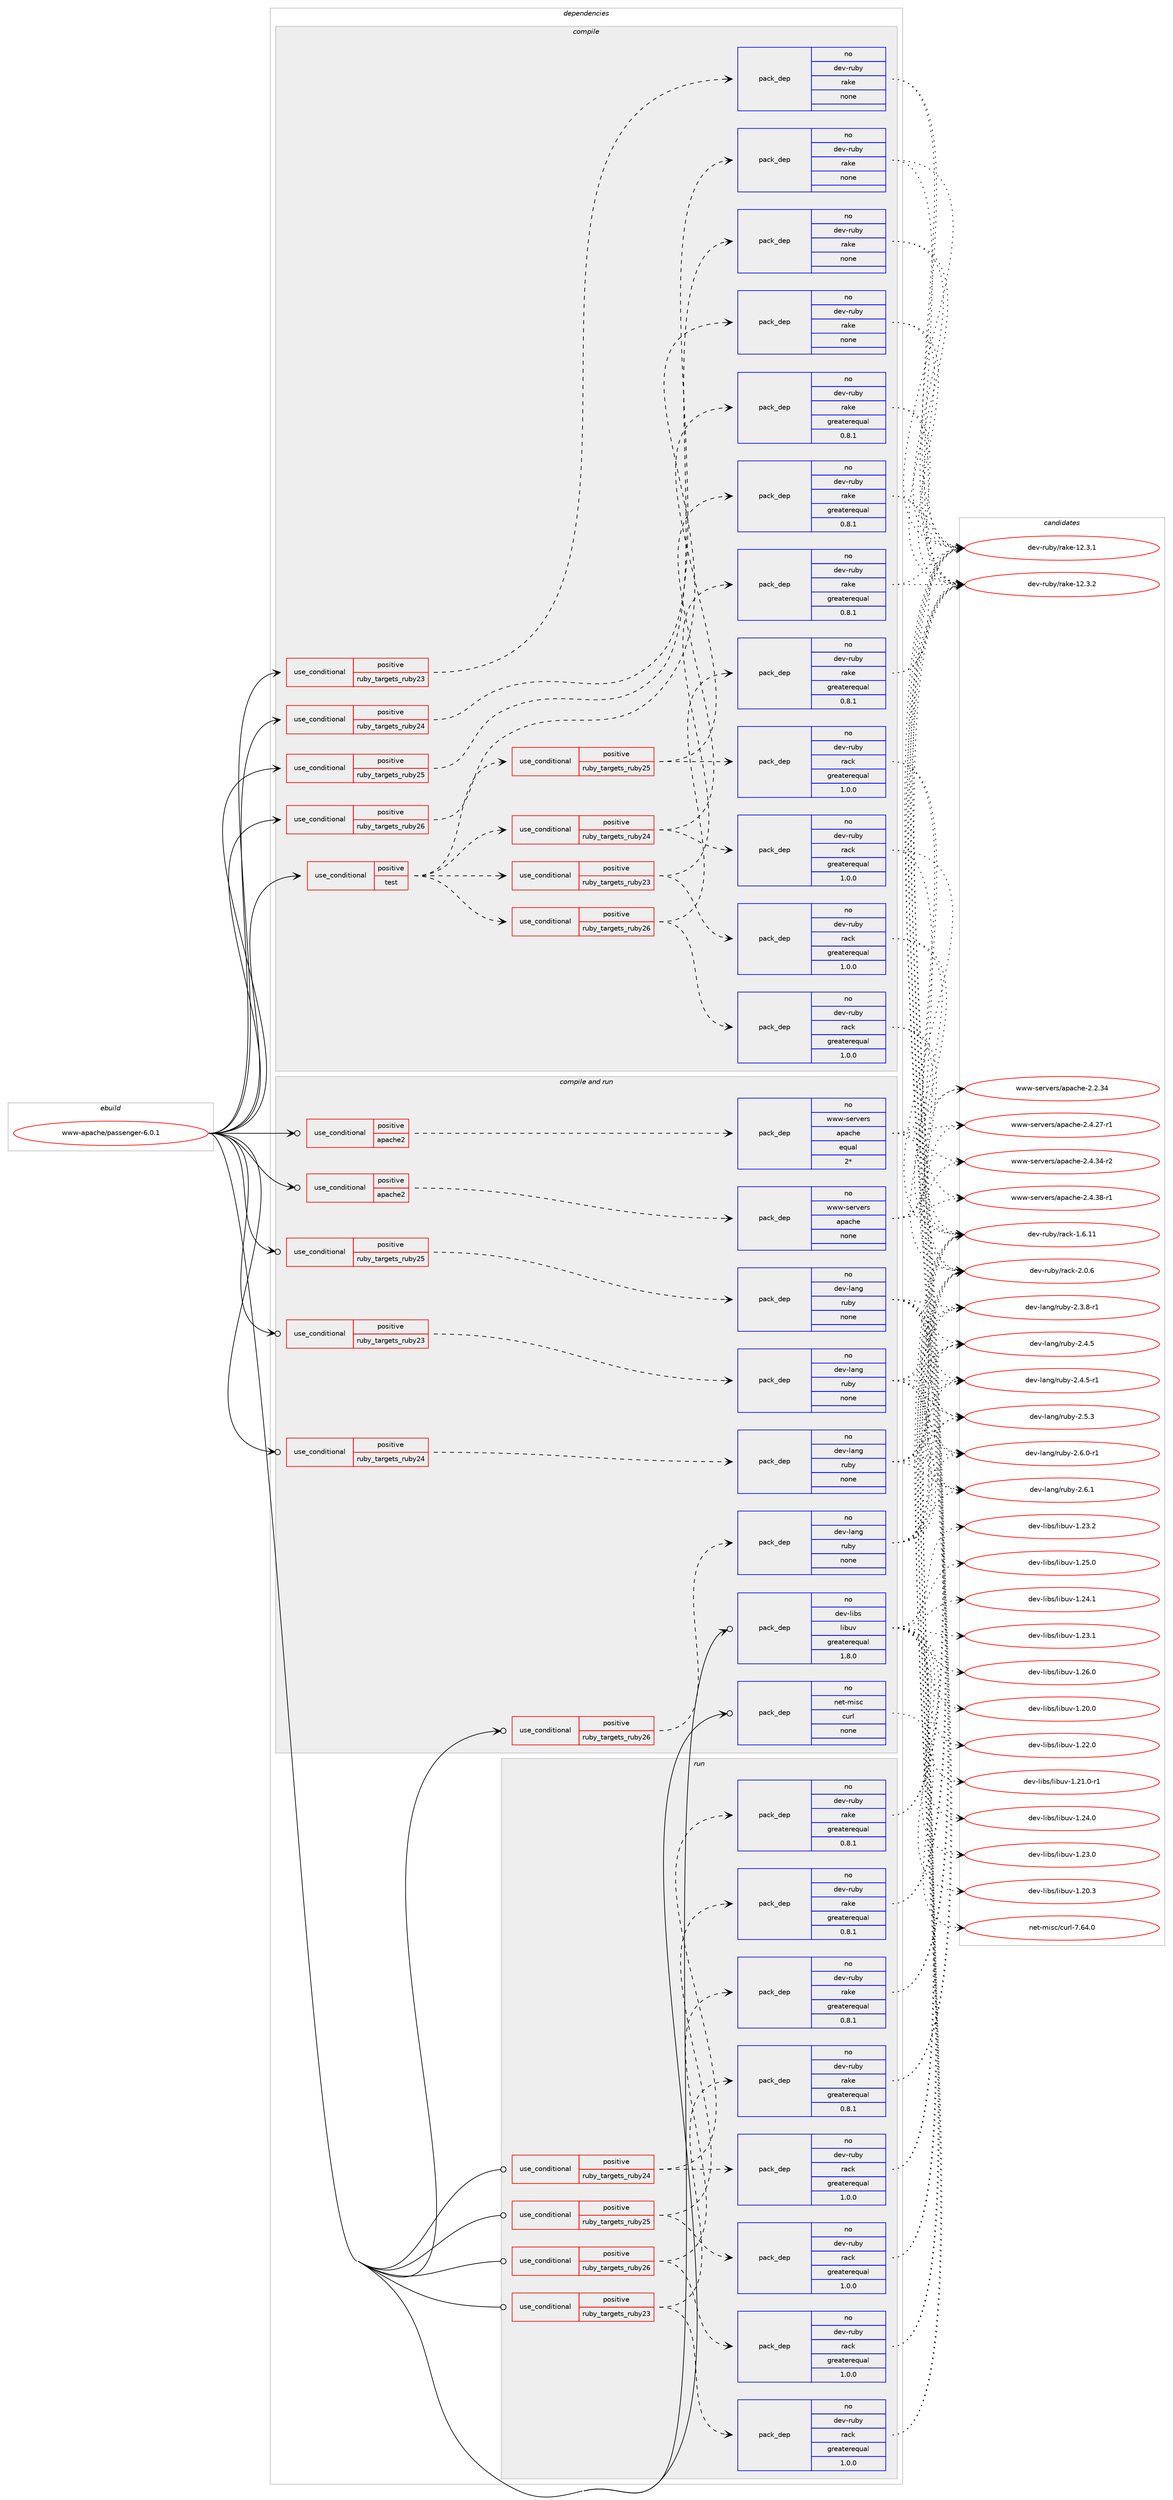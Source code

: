 digraph prolog {

# *************
# Graph options
# *************

newrank=true;
concentrate=true;
compound=true;
graph [rankdir=LR,fontname=Helvetica,fontsize=10,ranksep=1.5];#, ranksep=2.5, nodesep=0.2];
edge  [arrowhead=vee];
node  [fontname=Helvetica,fontsize=10];

# **********
# The ebuild
# **********

subgraph cluster_leftcol {
color=gray;
rank=same;
label=<<i>ebuild</i>>;
id [label="www-apache/passenger-6.0.1", color=red, width=4, href="../www-apache/passenger-6.0.1.svg"];
}

# ****************
# The dependencies
# ****************

subgraph cluster_midcol {
color=gray;
label=<<i>dependencies</i>>;
subgraph cluster_compile {
fillcolor="#eeeeee";
style=filled;
label=<<i>compile</i>>;
subgraph cond462879 {
dependency1743757 [label=<<TABLE BORDER="0" CELLBORDER="1" CELLSPACING="0" CELLPADDING="4"><TR><TD ROWSPAN="3" CELLPADDING="10">use_conditional</TD></TR><TR><TD>positive</TD></TR><TR><TD>ruby_targets_ruby23</TD></TR></TABLE>>, shape=none, color=red];
subgraph pack1251749 {
dependency1743758 [label=<<TABLE BORDER="0" CELLBORDER="1" CELLSPACING="0" CELLPADDING="4" WIDTH="220"><TR><TD ROWSPAN="6" CELLPADDING="30">pack_dep</TD></TR><TR><TD WIDTH="110">no</TD></TR><TR><TD>dev-ruby</TD></TR><TR><TD>rake</TD></TR><TR><TD>none</TD></TR><TR><TD></TD></TR></TABLE>>, shape=none, color=blue];
}
dependency1743757:e -> dependency1743758:w [weight=20,style="dashed",arrowhead="vee"];
}
id:e -> dependency1743757:w [weight=20,style="solid",arrowhead="vee"];
subgraph cond462880 {
dependency1743759 [label=<<TABLE BORDER="0" CELLBORDER="1" CELLSPACING="0" CELLPADDING="4"><TR><TD ROWSPAN="3" CELLPADDING="10">use_conditional</TD></TR><TR><TD>positive</TD></TR><TR><TD>ruby_targets_ruby24</TD></TR></TABLE>>, shape=none, color=red];
subgraph pack1251750 {
dependency1743760 [label=<<TABLE BORDER="0" CELLBORDER="1" CELLSPACING="0" CELLPADDING="4" WIDTH="220"><TR><TD ROWSPAN="6" CELLPADDING="30">pack_dep</TD></TR><TR><TD WIDTH="110">no</TD></TR><TR><TD>dev-ruby</TD></TR><TR><TD>rake</TD></TR><TR><TD>none</TD></TR><TR><TD></TD></TR></TABLE>>, shape=none, color=blue];
}
dependency1743759:e -> dependency1743760:w [weight=20,style="dashed",arrowhead="vee"];
}
id:e -> dependency1743759:w [weight=20,style="solid",arrowhead="vee"];
subgraph cond462881 {
dependency1743761 [label=<<TABLE BORDER="0" CELLBORDER="1" CELLSPACING="0" CELLPADDING="4"><TR><TD ROWSPAN="3" CELLPADDING="10">use_conditional</TD></TR><TR><TD>positive</TD></TR><TR><TD>ruby_targets_ruby25</TD></TR></TABLE>>, shape=none, color=red];
subgraph pack1251751 {
dependency1743762 [label=<<TABLE BORDER="0" CELLBORDER="1" CELLSPACING="0" CELLPADDING="4" WIDTH="220"><TR><TD ROWSPAN="6" CELLPADDING="30">pack_dep</TD></TR><TR><TD WIDTH="110">no</TD></TR><TR><TD>dev-ruby</TD></TR><TR><TD>rake</TD></TR><TR><TD>none</TD></TR><TR><TD></TD></TR></TABLE>>, shape=none, color=blue];
}
dependency1743761:e -> dependency1743762:w [weight=20,style="dashed",arrowhead="vee"];
}
id:e -> dependency1743761:w [weight=20,style="solid",arrowhead="vee"];
subgraph cond462882 {
dependency1743763 [label=<<TABLE BORDER="0" CELLBORDER="1" CELLSPACING="0" CELLPADDING="4"><TR><TD ROWSPAN="3" CELLPADDING="10">use_conditional</TD></TR><TR><TD>positive</TD></TR><TR><TD>ruby_targets_ruby26</TD></TR></TABLE>>, shape=none, color=red];
subgraph pack1251752 {
dependency1743764 [label=<<TABLE BORDER="0" CELLBORDER="1" CELLSPACING="0" CELLPADDING="4" WIDTH="220"><TR><TD ROWSPAN="6" CELLPADDING="30">pack_dep</TD></TR><TR><TD WIDTH="110">no</TD></TR><TR><TD>dev-ruby</TD></TR><TR><TD>rake</TD></TR><TR><TD>none</TD></TR><TR><TD></TD></TR></TABLE>>, shape=none, color=blue];
}
dependency1743763:e -> dependency1743764:w [weight=20,style="dashed",arrowhead="vee"];
}
id:e -> dependency1743763:w [weight=20,style="solid",arrowhead="vee"];
subgraph cond462883 {
dependency1743765 [label=<<TABLE BORDER="0" CELLBORDER="1" CELLSPACING="0" CELLPADDING="4"><TR><TD ROWSPAN="3" CELLPADDING="10">use_conditional</TD></TR><TR><TD>positive</TD></TR><TR><TD>test</TD></TR></TABLE>>, shape=none, color=red];
subgraph cond462884 {
dependency1743766 [label=<<TABLE BORDER="0" CELLBORDER="1" CELLSPACING="0" CELLPADDING="4"><TR><TD ROWSPAN="3" CELLPADDING="10">use_conditional</TD></TR><TR><TD>positive</TD></TR><TR><TD>ruby_targets_ruby23</TD></TR></TABLE>>, shape=none, color=red];
subgraph pack1251753 {
dependency1743767 [label=<<TABLE BORDER="0" CELLBORDER="1" CELLSPACING="0" CELLPADDING="4" WIDTH="220"><TR><TD ROWSPAN="6" CELLPADDING="30">pack_dep</TD></TR><TR><TD WIDTH="110">no</TD></TR><TR><TD>dev-ruby</TD></TR><TR><TD>rack</TD></TR><TR><TD>greaterequal</TD></TR><TR><TD>1.0.0</TD></TR></TABLE>>, shape=none, color=blue];
}
dependency1743766:e -> dependency1743767:w [weight=20,style="dashed",arrowhead="vee"];
subgraph pack1251754 {
dependency1743768 [label=<<TABLE BORDER="0" CELLBORDER="1" CELLSPACING="0" CELLPADDING="4" WIDTH="220"><TR><TD ROWSPAN="6" CELLPADDING="30">pack_dep</TD></TR><TR><TD WIDTH="110">no</TD></TR><TR><TD>dev-ruby</TD></TR><TR><TD>rake</TD></TR><TR><TD>greaterequal</TD></TR><TR><TD>0.8.1</TD></TR></TABLE>>, shape=none, color=blue];
}
dependency1743766:e -> dependency1743768:w [weight=20,style="dashed",arrowhead="vee"];
}
dependency1743765:e -> dependency1743766:w [weight=20,style="dashed",arrowhead="vee"];
subgraph cond462885 {
dependency1743769 [label=<<TABLE BORDER="0" CELLBORDER="1" CELLSPACING="0" CELLPADDING="4"><TR><TD ROWSPAN="3" CELLPADDING="10">use_conditional</TD></TR><TR><TD>positive</TD></TR><TR><TD>ruby_targets_ruby24</TD></TR></TABLE>>, shape=none, color=red];
subgraph pack1251755 {
dependency1743770 [label=<<TABLE BORDER="0" CELLBORDER="1" CELLSPACING="0" CELLPADDING="4" WIDTH="220"><TR><TD ROWSPAN="6" CELLPADDING="30">pack_dep</TD></TR><TR><TD WIDTH="110">no</TD></TR><TR><TD>dev-ruby</TD></TR><TR><TD>rack</TD></TR><TR><TD>greaterequal</TD></TR><TR><TD>1.0.0</TD></TR></TABLE>>, shape=none, color=blue];
}
dependency1743769:e -> dependency1743770:w [weight=20,style="dashed",arrowhead="vee"];
subgraph pack1251756 {
dependency1743771 [label=<<TABLE BORDER="0" CELLBORDER="1" CELLSPACING="0" CELLPADDING="4" WIDTH="220"><TR><TD ROWSPAN="6" CELLPADDING="30">pack_dep</TD></TR><TR><TD WIDTH="110">no</TD></TR><TR><TD>dev-ruby</TD></TR><TR><TD>rake</TD></TR><TR><TD>greaterequal</TD></TR><TR><TD>0.8.1</TD></TR></TABLE>>, shape=none, color=blue];
}
dependency1743769:e -> dependency1743771:w [weight=20,style="dashed",arrowhead="vee"];
}
dependency1743765:e -> dependency1743769:w [weight=20,style="dashed",arrowhead="vee"];
subgraph cond462886 {
dependency1743772 [label=<<TABLE BORDER="0" CELLBORDER="1" CELLSPACING="0" CELLPADDING="4"><TR><TD ROWSPAN="3" CELLPADDING="10">use_conditional</TD></TR><TR><TD>positive</TD></TR><TR><TD>ruby_targets_ruby25</TD></TR></TABLE>>, shape=none, color=red];
subgraph pack1251757 {
dependency1743773 [label=<<TABLE BORDER="0" CELLBORDER="1" CELLSPACING="0" CELLPADDING="4" WIDTH="220"><TR><TD ROWSPAN="6" CELLPADDING="30">pack_dep</TD></TR><TR><TD WIDTH="110">no</TD></TR><TR><TD>dev-ruby</TD></TR><TR><TD>rack</TD></TR><TR><TD>greaterequal</TD></TR><TR><TD>1.0.0</TD></TR></TABLE>>, shape=none, color=blue];
}
dependency1743772:e -> dependency1743773:w [weight=20,style="dashed",arrowhead="vee"];
subgraph pack1251758 {
dependency1743774 [label=<<TABLE BORDER="0" CELLBORDER="1" CELLSPACING="0" CELLPADDING="4" WIDTH="220"><TR><TD ROWSPAN="6" CELLPADDING="30">pack_dep</TD></TR><TR><TD WIDTH="110">no</TD></TR><TR><TD>dev-ruby</TD></TR><TR><TD>rake</TD></TR><TR><TD>greaterequal</TD></TR><TR><TD>0.8.1</TD></TR></TABLE>>, shape=none, color=blue];
}
dependency1743772:e -> dependency1743774:w [weight=20,style="dashed",arrowhead="vee"];
}
dependency1743765:e -> dependency1743772:w [weight=20,style="dashed",arrowhead="vee"];
subgraph cond462887 {
dependency1743775 [label=<<TABLE BORDER="0" CELLBORDER="1" CELLSPACING="0" CELLPADDING="4"><TR><TD ROWSPAN="3" CELLPADDING="10">use_conditional</TD></TR><TR><TD>positive</TD></TR><TR><TD>ruby_targets_ruby26</TD></TR></TABLE>>, shape=none, color=red];
subgraph pack1251759 {
dependency1743776 [label=<<TABLE BORDER="0" CELLBORDER="1" CELLSPACING="0" CELLPADDING="4" WIDTH="220"><TR><TD ROWSPAN="6" CELLPADDING="30">pack_dep</TD></TR><TR><TD WIDTH="110">no</TD></TR><TR><TD>dev-ruby</TD></TR><TR><TD>rack</TD></TR><TR><TD>greaterequal</TD></TR><TR><TD>1.0.0</TD></TR></TABLE>>, shape=none, color=blue];
}
dependency1743775:e -> dependency1743776:w [weight=20,style="dashed",arrowhead="vee"];
subgraph pack1251760 {
dependency1743777 [label=<<TABLE BORDER="0" CELLBORDER="1" CELLSPACING="0" CELLPADDING="4" WIDTH="220"><TR><TD ROWSPAN="6" CELLPADDING="30">pack_dep</TD></TR><TR><TD WIDTH="110">no</TD></TR><TR><TD>dev-ruby</TD></TR><TR><TD>rake</TD></TR><TR><TD>greaterequal</TD></TR><TR><TD>0.8.1</TD></TR></TABLE>>, shape=none, color=blue];
}
dependency1743775:e -> dependency1743777:w [weight=20,style="dashed",arrowhead="vee"];
}
dependency1743765:e -> dependency1743775:w [weight=20,style="dashed",arrowhead="vee"];
}
id:e -> dependency1743765:w [weight=20,style="solid",arrowhead="vee"];
}
subgraph cluster_compileandrun {
fillcolor="#eeeeee";
style=filled;
label=<<i>compile and run</i>>;
subgraph cond462888 {
dependency1743778 [label=<<TABLE BORDER="0" CELLBORDER="1" CELLSPACING="0" CELLPADDING="4"><TR><TD ROWSPAN="3" CELLPADDING="10">use_conditional</TD></TR><TR><TD>positive</TD></TR><TR><TD>apache2</TD></TR></TABLE>>, shape=none, color=red];
subgraph pack1251761 {
dependency1743779 [label=<<TABLE BORDER="0" CELLBORDER="1" CELLSPACING="0" CELLPADDING="4" WIDTH="220"><TR><TD ROWSPAN="6" CELLPADDING="30">pack_dep</TD></TR><TR><TD WIDTH="110">no</TD></TR><TR><TD>www-servers</TD></TR><TR><TD>apache</TD></TR><TR><TD>equal</TD></TR><TR><TD>2*</TD></TR></TABLE>>, shape=none, color=blue];
}
dependency1743778:e -> dependency1743779:w [weight=20,style="dashed",arrowhead="vee"];
}
id:e -> dependency1743778:w [weight=20,style="solid",arrowhead="odotvee"];
subgraph cond462889 {
dependency1743780 [label=<<TABLE BORDER="0" CELLBORDER="1" CELLSPACING="0" CELLPADDING="4"><TR><TD ROWSPAN="3" CELLPADDING="10">use_conditional</TD></TR><TR><TD>positive</TD></TR><TR><TD>apache2</TD></TR></TABLE>>, shape=none, color=red];
subgraph pack1251762 {
dependency1743781 [label=<<TABLE BORDER="0" CELLBORDER="1" CELLSPACING="0" CELLPADDING="4" WIDTH="220"><TR><TD ROWSPAN="6" CELLPADDING="30">pack_dep</TD></TR><TR><TD WIDTH="110">no</TD></TR><TR><TD>www-servers</TD></TR><TR><TD>apache</TD></TR><TR><TD>none</TD></TR><TR><TD></TD></TR></TABLE>>, shape=none, color=blue];
}
dependency1743780:e -> dependency1743781:w [weight=20,style="dashed",arrowhead="vee"];
}
id:e -> dependency1743780:w [weight=20,style="solid",arrowhead="odotvee"];
subgraph cond462890 {
dependency1743782 [label=<<TABLE BORDER="0" CELLBORDER="1" CELLSPACING="0" CELLPADDING="4"><TR><TD ROWSPAN="3" CELLPADDING="10">use_conditional</TD></TR><TR><TD>positive</TD></TR><TR><TD>ruby_targets_ruby23</TD></TR></TABLE>>, shape=none, color=red];
subgraph pack1251763 {
dependency1743783 [label=<<TABLE BORDER="0" CELLBORDER="1" CELLSPACING="0" CELLPADDING="4" WIDTH="220"><TR><TD ROWSPAN="6" CELLPADDING="30">pack_dep</TD></TR><TR><TD WIDTH="110">no</TD></TR><TR><TD>dev-lang</TD></TR><TR><TD>ruby</TD></TR><TR><TD>none</TD></TR><TR><TD></TD></TR></TABLE>>, shape=none, color=blue];
}
dependency1743782:e -> dependency1743783:w [weight=20,style="dashed",arrowhead="vee"];
}
id:e -> dependency1743782:w [weight=20,style="solid",arrowhead="odotvee"];
subgraph cond462891 {
dependency1743784 [label=<<TABLE BORDER="0" CELLBORDER="1" CELLSPACING="0" CELLPADDING="4"><TR><TD ROWSPAN="3" CELLPADDING="10">use_conditional</TD></TR><TR><TD>positive</TD></TR><TR><TD>ruby_targets_ruby24</TD></TR></TABLE>>, shape=none, color=red];
subgraph pack1251764 {
dependency1743785 [label=<<TABLE BORDER="0" CELLBORDER="1" CELLSPACING="0" CELLPADDING="4" WIDTH="220"><TR><TD ROWSPAN="6" CELLPADDING="30">pack_dep</TD></TR><TR><TD WIDTH="110">no</TD></TR><TR><TD>dev-lang</TD></TR><TR><TD>ruby</TD></TR><TR><TD>none</TD></TR><TR><TD></TD></TR></TABLE>>, shape=none, color=blue];
}
dependency1743784:e -> dependency1743785:w [weight=20,style="dashed",arrowhead="vee"];
}
id:e -> dependency1743784:w [weight=20,style="solid",arrowhead="odotvee"];
subgraph cond462892 {
dependency1743786 [label=<<TABLE BORDER="0" CELLBORDER="1" CELLSPACING="0" CELLPADDING="4"><TR><TD ROWSPAN="3" CELLPADDING="10">use_conditional</TD></TR><TR><TD>positive</TD></TR><TR><TD>ruby_targets_ruby25</TD></TR></TABLE>>, shape=none, color=red];
subgraph pack1251765 {
dependency1743787 [label=<<TABLE BORDER="0" CELLBORDER="1" CELLSPACING="0" CELLPADDING="4" WIDTH="220"><TR><TD ROWSPAN="6" CELLPADDING="30">pack_dep</TD></TR><TR><TD WIDTH="110">no</TD></TR><TR><TD>dev-lang</TD></TR><TR><TD>ruby</TD></TR><TR><TD>none</TD></TR><TR><TD></TD></TR></TABLE>>, shape=none, color=blue];
}
dependency1743786:e -> dependency1743787:w [weight=20,style="dashed",arrowhead="vee"];
}
id:e -> dependency1743786:w [weight=20,style="solid",arrowhead="odotvee"];
subgraph cond462893 {
dependency1743788 [label=<<TABLE BORDER="0" CELLBORDER="1" CELLSPACING="0" CELLPADDING="4"><TR><TD ROWSPAN="3" CELLPADDING="10">use_conditional</TD></TR><TR><TD>positive</TD></TR><TR><TD>ruby_targets_ruby26</TD></TR></TABLE>>, shape=none, color=red];
subgraph pack1251766 {
dependency1743789 [label=<<TABLE BORDER="0" CELLBORDER="1" CELLSPACING="0" CELLPADDING="4" WIDTH="220"><TR><TD ROWSPAN="6" CELLPADDING="30">pack_dep</TD></TR><TR><TD WIDTH="110">no</TD></TR><TR><TD>dev-lang</TD></TR><TR><TD>ruby</TD></TR><TR><TD>none</TD></TR><TR><TD></TD></TR></TABLE>>, shape=none, color=blue];
}
dependency1743788:e -> dependency1743789:w [weight=20,style="dashed",arrowhead="vee"];
}
id:e -> dependency1743788:w [weight=20,style="solid",arrowhead="odotvee"];
subgraph pack1251767 {
dependency1743790 [label=<<TABLE BORDER="0" CELLBORDER="1" CELLSPACING="0" CELLPADDING="4" WIDTH="220"><TR><TD ROWSPAN="6" CELLPADDING="30">pack_dep</TD></TR><TR><TD WIDTH="110">no</TD></TR><TR><TD>dev-libs</TD></TR><TR><TD>libuv</TD></TR><TR><TD>greaterequal</TD></TR><TR><TD>1.8.0</TD></TR></TABLE>>, shape=none, color=blue];
}
id:e -> dependency1743790:w [weight=20,style="solid",arrowhead="odotvee"];
subgraph pack1251768 {
dependency1743791 [label=<<TABLE BORDER="0" CELLBORDER="1" CELLSPACING="0" CELLPADDING="4" WIDTH="220"><TR><TD ROWSPAN="6" CELLPADDING="30">pack_dep</TD></TR><TR><TD WIDTH="110">no</TD></TR><TR><TD>net-misc</TD></TR><TR><TD>curl</TD></TR><TR><TD>none</TD></TR><TR><TD></TD></TR></TABLE>>, shape=none, color=blue];
}
id:e -> dependency1743791:w [weight=20,style="solid",arrowhead="odotvee"];
}
subgraph cluster_run {
fillcolor="#eeeeee";
style=filled;
label=<<i>run</i>>;
subgraph cond462894 {
dependency1743792 [label=<<TABLE BORDER="0" CELLBORDER="1" CELLSPACING="0" CELLPADDING="4"><TR><TD ROWSPAN="3" CELLPADDING="10">use_conditional</TD></TR><TR><TD>positive</TD></TR><TR><TD>ruby_targets_ruby23</TD></TR></TABLE>>, shape=none, color=red];
subgraph pack1251769 {
dependency1743793 [label=<<TABLE BORDER="0" CELLBORDER="1" CELLSPACING="0" CELLPADDING="4" WIDTH="220"><TR><TD ROWSPAN="6" CELLPADDING="30">pack_dep</TD></TR><TR><TD WIDTH="110">no</TD></TR><TR><TD>dev-ruby</TD></TR><TR><TD>rack</TD></TR><TR><TD>greaterequal</TD></TR><TR><TD>1.0.0</TD></TR></TABLE>>, shape=none, color=blue];
}
dependency1743792:e -> dependency1743793:w [weight=20,style="dashed",arrowhead="vee"];
subgraph pack1251770 {
dependency1743794 [label=<<TABLE BORDER="0" CELLBORDER="1" CELLSPACING="0" CELLPADDING="4" WIDTH="220"><TR><TD ROWSPAN="6" CELLPADDING="30">pack_dep</TD></TR><TR><TD WIDTH="110">no</TD></TR><TR><TD>dev-ruby</TD></TR><TR><TD>rake</TD></TR><TR><TD>greaterequal</TD></TR><TR><TD>0.8.1</TD></TR></TABLE>>, shape=none, color=blue];
}
dependency1743792:e -> dependency1743794:w [weight=20,style="dashed",arrowhead="vee"];
}
id:e -> dependency1743792:w [weight=20,style="solid",arrowhead="odot"];
subgraph cond462895 {
dependency1743795 [label=<<TABLE BORDER="0" CELLBORDER="1" CELLSPACING="0" CELLPADDING="4"><TR><TD ROWSPAN="3" CELLPADDING="10">use_conditional</TD></TR><TR><TD>positive</TD></TR><TR><TD>ruby_targets_ruby24</TD></TR></TABLE>>, shape=none, color=red];
subgraph pack1251771 {
dependency1743796 [label=<<TABLE BORDER="0" CELLBORDER="1" CELLSPACING="0" CELLPADDING="4" WIDTH="220"><TR><TD ROWSPAN="6" CELLPADDING="30">pack_dep</TD></TR><TR><TD WIDTH="110">no</TD></TR><TR><TD>dev-ruby</TD></TR><TR><TD>rack</TD></TR><TR><TD>greaterequal</TD></TR><TR><TD>1.0.0</TD></TR></TABLE>>, shape=none, color=blue];
}
dependency1743795:e -> dependency1743796:w [weight=20,style="dashed",arrowhead="vee"];
subgraph pack1251772 {
dependency1743797 [label=<<TABLE BORDER="0" CELLBORDER="1" CELLSPACING="0" CELLPADDING="4" WIDTH="220"><TR><TD ROWSPAN="6" CELLPADDING="30">pack_dep</TD></TR><TR><TD WIDTH="110">no</TD></TR><TR><TD>dev-ruby</TD></TR><TR><TD>rake</TD></TR><TR><TD>greaterequal</TD></TR><TR><TD>0.8.1</TD></TR></TABLE>>, shape=none, color=blue];
}
dependency1743795:e -> dependency1743797:w [weight=20,style="dashed",arrowhead="vee"];
}
id:e -> dependency1743795:w [weight=20,style="solid",arrowhead="odot"];
subgraph cond462896 {
dependency1743798 [label=<<TABLE BORDER="0" CELLBORDER="1" CELLSPACING="0" CELLPADDING="4"><TR><TD ROWSPAN="3" CELLPADDING="10">use_conditional</TD></TR><TR><TD>positive</TD></TR><TR><TD>ruby_targets_ruby25</TD></TR></TABLE>>, shape=none, color=red];
subgraph pack1251773 {
dependency1743799 [label=<<TABLE BORDER="0" CELLBORDER="1" CELLSPACING="0" CELLPADDING="4" WIDTH="220"><TR><TD ROWSPAN="6" CELLPADDING="30">pack_dep</TD></TR><TR><TD WIDTH="110">no</TD></TR><TR><TD>dev-ruby</TD></TR><TR><TD>rack</TD></TR><TR><TD>greaterequal</TD></TR><TR><TD>1.0.0</TD></TR></TABLE>>, shape=none, color=blue];
}
dependency1743798:e -> dependency1743799:w [weight=20,style="dashed",arrowhead="vee"];
subgraph pack1251774 {
dependency1743800 [label=<<TABLE BORDER="0" CELLBORDER="1" CELLSPACING="0" CELLPADDING="4" WIDTH="220"><TR><TD ROWSPAN="6" CELLPADDING="30">pack_dep</TD></TR><TR><TD WIDTH="110">no</TD></TR><TR><TD>dev-ruby</TD></TR><TR><TD>rake</TD></TR><TR><TD>greaterequal</TD></TR><TR><TD>0.8.1</TD></TR></TABLE>>, shape=none, color=blue];
}
dependency1743798:e -> dependency1743800:w [weight=20,style="dashed",arrowhead="vee"];
}
id:e -> dependency1743798:w [weight=20,style="solid",arrowhead="odot"];
subgraph cond462897 {
dependency1743801 [label=<<TABLE BORDER="0" CELLBORDER="1" CELLSPACING="0" CELLPADDING="4"><TR><TD ROWSPAN="3" CELLPADDING="10">use_conditional</TD></TR><TR><TD>positive</TD></TR><TR><TD>ruby_targets_ruby26</TD></TR></TABLE>>, shape=none, color=red];
subgraph pack1251775 {
dependency1743802 [label=<<TABLE BORDER="0" CELLBORDER="1" CELLSPACING="0" CELLPADDING="4" WIDTH="220"><TR><TD ROWSPAN="6" CELLPADDING="30">pack_dep</TD></TR><TR><TD WIDTH="110">no</TD></TR><TR><TD>dev-ruby</TD></TR><TR><TD>rack</TD></TR><TR><TD>greaterequal</TD></TR><TR><TD>1.0.0</TD></TR></TABLE>>, shape=none, color=blue];
}
dependency1743801:e -> dependency1743802:w [weight=20,style="dashed",arrowhead="vee"];
subgraph pack1251776 {
dependency1743803 [label=<<TABLE BORDER="0" CELLBORDER="1" CELLSPACING="0" CELLPADDING="4" WIDTH="220"><TR><TD ROWSPAN="6" CELLPADDING="30">pack_dep</TD></TR><TR><TD WIDTH="110">no</TD></TR><TR><TD>dev-ruby</TD></TR><TR><TD>rake</TD></TR><TR><TD>greaterequal</TD></TR><TR><TD>0.8.1</TD></TR></TABLE>>, shape=none, color=blue];
}
dependency1743801:e -> dependency1743803:w [weight=20,style="dashed",arrowhead="vee"];
}
id:e -> dependency1743801:w [weight=20,style="solid",arrowhead="odot"];
}
}

# **************
# The candidates
# **************

subgraph cluster_choices {
rank=same;
color=gray;
label=<<i>candidates</i>>;

subgraph choice1251749 {
color=black;
nodesep=1;
choice1001011184511411798121471149710710145495046514649 [label="dev-ruby/rake-12.3.1", color=red, width=4,href="../dev-ruby/rake-12.3.1.svg"];
choice1001011184511411798121471149710710145495046514650 [label="dev-ruby/rake-12.3.2", color=red, width=4,href="../dev-ruby/rake-12.3.2.svg"];
dependency1743758:e -> choice1001011184511411798121471149710710145495046514649:w [style=dotted,weight="100"];
dependency1743758:e -> choice1001011184511411798121471149710710145495046514650:w [style=dotted,weight="100"];
}
subgraph choice1251750 {
color=black;
nodesep=1;
choice1001011184511411798121471149710710145495046514649 [label="dev-ruby/rake-12.3.1", color=red, width=4,href="../dev-ruby/rake-12.3.1.svg"];
choice1001011184511411798121471149710710145495046514650 [label="dev-ruby/rake-12.3.2", color=red, width=4,href="../dev-ruby/rake-12.3.2.svg"];
dependency1743760:e -> choice1001011184511411798121471149710710145495046514649:w [style=dotted,weight="100"];
dependency1743760:e -> choice1001011184511411798121471149710710145495046514650:w [style=dotted,weight="100"];
}
subgraph choice1251751 {
color=black;
nodesep=1;
choice1001011184511411798121471149710710145495046514649 [label="dev-ruby/rake-12.3.1", color=red, width=4,href="../dev-ruby/rake-12.3.1.svg"];
choice1001011184511411798121471149710710145495046514650 [label="dev-ruby/rake-12.3.2", color=red, width=4,href="../dev-ruby/rake-12.3.2.svg"];
dependency1743762:e -> choice1001011184511411798121471149710710145495046514649:w [style=dotted,weight="100"];
dependency1743762:e -> choice1001011184511411798121471149710710145495046514650:w [style=dotted,weight="100"];
}
subgraph choice1251752 {
color=black;
nodesep=1;
choice1001011184511411798121471149710710145495046514649 [label="dev-ruby/rake-12.3.1", color=red, width=4,href="../dev-ruby/rake-12.3.1.svg"];
choice1001011184511411798121471149710710145495046514650 [label="dev-ruby/rake-12.3.2", color=red, width=4,href="../dev-ruby/rake-12.3.2.svg"];
dependency1743764:e -> choice1001011184511411798121471149710710145495046514649:w [style=dotted,weight="100"];
dependency1743764:e -> choice1001011184511411798121471149710710145495046514650:w [style=dotted,weight="100"];
}
subgraph choice1251753 {
color=black;
nodesep=1;
choice100101118451141179812147114979910745494654464949 [label="dev-ruby/rack-1.6.11", color=red, width=4,href="../dev-ruby/rack-1.6.11.svg"];
choice1001011184511411798121471149799107455046484654 [label="dev-ruby/rack-2.0.6", color=red, width=4,href="../dev-ruby/rack-2.0.6.svg"];
dependency1743767:e -> choice100101118451141179812147114979910745494654464949:w [style=dotted,weight="100"];
dependency1743767:e -> choice1001011184511411798121471149799107455046484654:w [style=dotted,weight="100"];
}
subgraph choice1251754 {
color=black;
nodesep=1;
choice1001011184511411798121471149710710145495046514649 [label="dev-ruby/rake-12.3.1", color=red, width=4,href="../dev-ruby/rake-12.3.1.svg"];
choice1001011184511411798121471149710710145495046514650 [label="dev-ruby/rake-12.3.2", color=red, width=4,href="../dev-ruby/rake-12.3.2.svg"];
dependency1743768:e -> choice1001011184511411798121471149710710145495046514649:w [style=dotted,weight="100"];
dependency1743768:e -> choice1001011184511411798121471149710710145495046514650:w [style=dotted,weight="100"];
}
subgraph choice1251755 {
color=black;
nodesep=1;
choice100101118451141179812147114979910745494654464949 [label="dev-ruby/rack-1.6.11", color=red, width=4,href="../dev-ruby/rack-1.6.11.svg"];
choice1001011184511411798121471149799107455046484654 [label="dev-ruby/rack-2.0.6", color=red, width=4,href="../dev-ruby/rack-2.0.6.svg"];
dependency1743770:e -> choice100101118451141179812147114979910745494654464949:w [style=dotted,weight="100"];
dependency1743770:e -> choice1001011184511411798121471149799107455046484654:w [style=dotted,weight="100"];
}
subgraph choice1251756 {
color=black;
nodesep=1;
choice1001011184511411798121471149710710145495046514649 [label="dev-ruby/rake-12.3.1", color=red, width=4,href="../dev-ruby/rake-12.3.1.svg"];
choice1001011184511411798121471149710710145495046514650 [label="dev-ruby/rake-12.3.2", color=red, width=4,href="../dev-ruby/rake-12.3.2.svg"];
dependency1743771:e -> choice1001011184511411798121471149710710145495046514649:w [style=dotted,weight="100"];
dependency1743771:e -> choice1001011184511411798121471149710710145495046514650:w [style=dotted,weight="100"];
}
subgraph choice1251757 {
color=black;
nodesep=1;
choice100101118451141179812147114979910745494654464949 [label="dev-ruby/rack-1.6.11", color=red, width=4,href="../dev-ruby/rack-1.6.11.svg"];
choice1001011184511411798121471149799107455046484654 [label="dev-ruby/rack-2.0.6", color=red, width=4,href="../dev-ruby/rack-2.0.6.svg"];
dependency1743773:e -> choice100101118451141179812147114979910745494654464949:w [style=dotted,weight="100"];
dependency1743773:e -> choice1001011184511411798121471149799107455046484654:w [style=dotted,weight="100"];
}
subgraph choice1251758 {
color=black;
nodesep=1;
choice1001011184511411798121471149710710145495046514649 [label="dev-ruby/rake-12.3.1", color=red, width=4,href="../dev-ruby/rake-12.3.1.svg"];
choice1001011184511411798121471149710710145495046514650 [label="dev-ruby/rake-12.3.2", color=red, width=4,href="../dev-ruby/rake-12.3.2.svg"];
dependency1743774:e -> choice1001011184511411798121471149710710145495046514649:w [style=dotted,weight="100"];
dependency1743774:e -> choice1001011184511411798121471149710710145495046514650:w [style=dotted,weight="100"];
}
subgraph choice1251759 {
color=black;
nodesep=1;
choice100101118451141179812147114979910745494654464949 [label="dev-ruby/rack-1.6.11", color=red, width=4,href="../dev-ruby/rack-1.6.11.svg"];
choice1001011184511411798121471149799107455046484654 [label="dev-ruby/rack-2.0.6", color=red, width=4,href="../dev-ruby/rack-2.0.6.svg"];
dependency1743776:e -> choice100101118451141179812147114979910745494654464949:w [style=dotted,weight="100"];
dependency1743776:e -> choice1001011184511411798121471149799107455046484654:w [style=dotted,weight="100"];
}
subgraph choice1251760 {
color=black;
nodesep=1;
choice1001011184511411798121471149710710145495046514649 [label="dev-ruby/rake-12.3.1", color=red, width=4,href="../dev-ruby/rake-12.3.1.svg"];
choice1001011184511411798121471149710710145495046514650 [label="dev-ruby/rake-12.3.2", color=red, width=4,href="../dev-ruby/rake-12.3.2.svg"];
dependency1743777:e -> choice1001011184511411798121471149710710145495046514649:w [style=dotted,weight="100"];
dependency1743777:e -> choice1001011184511411798121471149710710145495046514650:w [style=dotted,weight="100"];
}
subgraph choice1251761 {
color=black;
nodesep=1;
choice119119119451151011141181011141154797112979910410145504650465152 [label="www-servers/apache-2.2.34", color=red, width=4,href="../www-servers/apache-2.2.34.svg"];
choice1191191194511510111411810111411547971129799104101455046524650554511449 [label="www-servers/apache-2.4.27-r1", color=red, width=4,href="../www-servers/apache-2.4.27-r1.svg"];
choice1191191194511510111411810111411547971129799104101455046524651524511450 [label="www-servers/apache-2.4.34-r2", color=red, width=4,href="../www-servers/apache-2.4.34-r2.svg"];
choice1191191194511510111411810111411547971129799104101455046524651564511449 [label="www-servers/apache-2.4.38-r1", color=red, width=4,href="../www-servers/apache-2.4.38-r1.svg"];
dependency1743779:e -> choice119119119451151011141181011141154797112979910410145504650465152:w [style=dotted,weight="100"];
dependency1743779:e -> choice1191191194511510111411810111411547971129799104101455046524650554511449:w [style=dotted,weight="100"];
dependency1743779:e -> choice1191191194511510111411810111411547971129799104101455046524651524511450:w [style=dotted,weight="100"];
dependency1743779:e -> choice1191191194511510111411810111411547971129799104101455046524651564511449:w [style=dotted,weight="100"];
}
subgraph choice1251762 {
color=black;
nodesep=1;
choice119119119451151011141181011141154797112979910410145504650465152 [label="www-servers/apache-2.2.34", color=red, width=4,href="../www-servers/apache-2.2.34.svg"];
choice1191191194511510111411810111411547971129799104101455046524650554511449 [label="www-servers/apache-2.4.27-r1", color=red, width=4,href="../www-servers/apache-2.4.27-r1.svg"];
choice1191191194511510111411810111411547971129799104101455046524651524511450 [label="www-servers/apache-2.4.34-r2", color=red, width=4,href="../www-servers/apache-2.4.34-r2.svg"];
choice1191191194511510111411810111411547971129799104101455046524651564511449 [label="www-servers/apache-2.4.38-r1", color=red, width=4,href="../www-servers/apache-2.4.38-r1.svg"];
dependency1743781:e -> choice119119119451151011141181011141154797112979910410145504650465152:w [style=dotted,weight="100"];
dependency1743781:e -> choice1191191194511510111411810111411547971129799104101455046524650554511449:w [style=dotted,weight="100"];
dependency1743781:e -> choice1191191194511510111411810111411547971129799104101455046524651524511450:w [style=dotted,weight="100"];
dependency1743781:e -> choice1191191194511510111411810111411547971129799104101455046524651564511449:w [style=dotted,weight="100"];
}
subgraph choice1251763 {
color=black;
nodesep=1;
choice100101118451089711010347114117981214550465146564511449 [label="dev-lang/ruby-2.3.8-r1", color=red, width=4,href="../dev-lang/ruby-2.3.8-r1.svg"];
choice10010111845108971101034711411798121455046524653 [label="dev-lang/ruby-2.4.5", color=red, width=4,href="../dev-lang/ruby-2.4.5.svg"];
choice100101118451089711010347114117981214550465246534511449 [label="dev-lang/ruby-2.4.5-r1", color=red, width=4,href="../dev-lang/ruby-2.4.5-r1.svg"];
choice10010111845108971101034711411798121455046534651 [label="dev-lang/ruby-2.5.3", color=red, width=4,href="../dev-lang/ruby-2.5.3.svg"];
choice100101118451089711010347114117981214550465446484511449 [label="dev-lang/ruby-2.6.0-r1", color=red, width=4,href="../dev-lang/ruby-2.6.0-r1.svg"];
choice10010111845108971101034711411798121455046544649 [label="dev-lang/ruby-2.6.1", color=red, width=4,href="../dev-lang/ruby-2.6.1.svg"];
dependency1743783:e -> choice100101118451089711010347114117981214550465146564511449:w [style=dotted,weight="100"];
dependency1743783:e -> choice10010111845108971101034711411798121455046524653:w [style=dotted,weight="100"];
dependency1743783:e -> choice100101118451089711010347114117981214550465246534511449:w [style=dotted,weight="100"];
dependency1743783:e -> choice10010111845108971101034711411798121455046534651:w [style=dotted,weight="100"];
dependency1743783:e -> choice100101118451089711010347114117981214550465446484511449:w [style=dotted,weight="100"];
dependency1743783:e -> choice10010111845108971101034711411798121455046544649:w [style=dotted,weight="100"];
}
subgraph choice1251764 {
color=black;
nodesep=1;
choice100101118451089711010347114117981214550465146564511449 [label="dev-lang/ruby-2.3.8-r1", color=red, width=4,href="../dev-lang/ruby-2.3.8-r1.svg"];
choice10010111845108971101034711411798121455046524653 [label="dev-lang/ruby-2.4.5", color=red, width=4,href="../dev-lang/ruby-2.4.5.svg"];
choice100101118451089711010347114117981214550465246534511449 [label="dev-lang/ruby-2.4.5-r1", color=red, width=4,href="../dev-lang/ruby-2.4.5-r1.svg"];
choice10010111845108971101034711411798121455046534651 [label="dev-lang/ruby-2.5.3", color=red, width=4,href="../dev-lang/ruby-2.5.3.svg"];
choice100101118451089711010347114117981214550465446484511449 [label="dev-lang/ruby-2.6.0-r1", color=red, width=4,href="../dev-lang/ruby-2.6.0-r1.svg"];
choice10010111845108971101034711411798121455046544649 [label="dev-lang/ruby-2.6.1", color=red, width=4,href="../dev-lang/ruby-2.6.1.svg"];
dependency1743785:e -> choice100101118451089711010347114117981214550465146564511449:w [style=dotted,weight="100"];
dependency1743785:e -> choice10010111845108971101034711411798121455046524653:w [style=dotted,weight="100"];
dependency1743785:e -> choice100101118451089711010347114117981214550465246534511449:w [style=dotted,weight="100"];
dependency1743785:e -> choice10010111845108971101034711411798121455046534651:w [style=dotted,weight="100"];
dependency1743785:e -> choice100101118451089711010347114117981214550465446484511449:w [style=dotted,weight="100"];
dependency1743785:e -> choice10010111845108971101034711411798121455046544649:w [style=dotted,weight="100"];
}
subgraph choice1251765 {
color=black;
nodesep=1;
choice100101118451089711010347114117981214550465146564511449 [label="dev-lang/ruby-2.3.8-r1", color=red, width=4,href="../dev-lang/ruby-2.3.8-r1.svg"];
choice10010111845108971101034711411798121455046524653 [label="dev-lang/ruby-2.4.5", color=red, width=4,href="../dev-lang/ruby-2.4.5.svg"];
choice100101118451089711010347114117981214550465246534511449 [label="dev-lang/ruby-2.4.5-r1", color=red, width=4,href="../dev-lang/ruby-2.4.5-r1.svg"];
choice10010111845108971101034711411798121455046534651 [label="dev-lang/ruby-2.5.3", color=red, width=4,href="../dev-lang/ruby-2.5.3.svg"];
choice100101118451089711010347114117981214550465446484511449 [label="dev-lang/ruby-2.6.0-r1", color=red, width=4,href="../dev-lang/ruby-2.6.0-r1.svg"];
choice10010111845108971101034711411798121455046544649 [label="dev-lang/ruby-2.6.1", color=red, width=4,href="../dev-lang/ruby-2.6.1.svg"];
dependency1743787:e -> choice100101118451089711010347114117981214550465146564511449:w [style=dotted,weight="100"];
dependency1743787:e -> choice10010111845108971101034711411798121455046524653:w [style=dotted,weight="100"];
dependency1743787:e -> choice100101118451089711010347114117981214550465246534511449:w [style=dotted,weight="100"];
dependency1743787:e -> choice10010111845108971101034711411798121455046534651:w [style=dotted,weight="100"];
dependency1743787:e -> choice100101118451089711010347114117981214550465446484511449:w [style=dotted,weight="100"];
dependency1743787:e -> choice10010111845108971101034711411798121455046544649:w [style=dotted,weight="100"];
}
subgraph choice1251766 {
color=black;
nodesep=1;
choice100101118451089711010347114117981214550465146564511449 [label="dev-lang/ruby-2.3.8-r1", color=red, width=4,href="../dev-lang/ruby-2.3.8-r1.svg"];
choice10010111845108971101034711411798121455046524653 [label="dev-lang/ruby-2.4.5", color=red, width=4,href="../dev-lang/ruby-2.4.5.svg"];
choice100101118451089711010347114117981214550465246534511449 [label="dev-lang/ruby-2.4.5-r1", color=red, width=4,href="../dev-lang/ruby-2.4.5-r1.svg"];
choice10010111845108971101034711411798121455046534651 [label="dev-lang/ruby-2.5.3", color=red, width=4,href="../dev-lang/ruby-2.5.3.svg"];
choice100101118451089711010347114117981214550465446484511449 [label="dev-lang/ruby-2.6.0-r1", color=red, width=4,href="../dev-lang/ruby-2.6.0-r1.svg"];
choice10010111845108971101034711411798121455046544649 [label="dev-lang/ruby-2.6.1", color=red, width=4,href="../dev-lang/ruby-2.6.1.svg"];
dependency1743789:e -> choice100101118451089711010347114117981214550465146564511449:w [style=dotted,weight="100"];
dependency1743789:e -> choice10010111845108971101034711411798121455046524653:w [style=dotted,weight="100"];
dependency1743789:e -> choice100101118451089711010347114117981214550465246534511449:w [style=dotted,weight="100"];
dependency1743789:e -> choice10010111845108971101034711411798121455046534651:w [style=dotted,weight="100"];
dependency1743789:e -> choice100101118451089711010347114117981214550465446484511449:w [style=dotted,weight="100"];
dependency1743789:e -> choice10010111845108971101034711411798121455046544649:w [style=dotted,weight="100"];
}
subgraph choice1251767 {
color=black;
nodesep=1;
choice1001011184510810598115471081059811711845494650484648 [label="dev-libs/libuv-1.20.0", color=red, width=4,href="../dev-libs/libuv-1.20.0.svg"];
choice1001011184510810598115471081059811711845494650484651 [label="dev-libs/libuv-1.20.3", color=red, width=4,href="../dev-libs/libuv-1.20.3.svg"];
choice10010111845108105981154710810598117118454946504946484511449 [label="dev-libs/libuv-1.21.0-r1", color=red, width=4,href="../dev-libs/libuv-1.21.0-r1.svg"];
choice1001011184510810598115471081059811711845494650504648 [label="dev-libs/libuv-1.22.0", color=red, width=4,href="../dev-libs/libuv-1.22.0.svg"];
choice1001011184510810598115471081059811711845494650514648 [label="dev-libs/libuv-1.23.0", color=red, width=4,href="../dev-libs/libuv-1.23.0.svg"];
choice1001011184510810598115471081059811711845494650514649 [label="dev-libs/libuv-1.23.1", color=red, width=4,href="../dev-libs/libuv-1.23.1.svg"];
choice1001011184510810598115471081059811711845494650514650 [label="dev-libs/libuv-1.23.2", color=red, width=4,href="../dev-libs/libuv-1.23.2.svg"];
choice1001011184510810598115471081059811711845494650524648 [label="dev-libs/libuv-1.24.0", color=red, width=4,href="../dev-libs/libuv-1.24.0.svg"];
choice1001011184510810598115471081059811711845494650524649 [label="dev-libs/libuv-1.24.1", color=red, width=4,href="../dev-libs/libuv-1.24.1.svg"];
choice1001011184510810598115471081059811711845494650534648 [label="dev-libs/libuv-1.25.0", color=red, width=4,href="../dev-libs/libuv-1.25.0.svg"];
choice1001011184510810598115471081059811711845494650544648 [label="dev-libs/libuv-1.26.0", color=red, width=4,href="../dev-libs/libuv-1.26.0.svg"];
dependency1743790:e -> choice1001011184510810598115471081059811711845494650484648:w [style=dotted,weight="100"];
dependency1743790:e -> choice1001011184510810598115471081059811711845494650484651:w [style=dotted,weight="100"];
dependency1743790:e -> choice10010111845108105981154710810598117118454946504946484511449:w [style=dotted,weight="100"];
dependency1743790:e -> choice1001011184510810598115471081059811711845494650504648:w [style=dotted,weight="100"];
dependency1743790:e -> choice1001011184510810598115471081059811711845494650514648:w [style=dotted,weight="100"];
dependency1743790:e -> choice1001011184510810598115471081059811711845494650514649:w [style=dotted,weight="100"];
dependency1743790:e -> choice1001011184510810598115471081059811711845494650514650:w [style=dotted,weight="100"];
dependency1743790:e -> choice1001011184510810598115471081059811711845494650524648:w [style=dotted,weight="100"];
dependency1743790:e -> choice1001011184510810598115471081059811711845494650524649:w [style=dotted,weight="100"];
dependency1743790:e -> choice1001011184510810598115471081059811711845494650534648:w [style=dotted,weight="100"];
dependency1743790:e -> choice1001011184510810598115471081059811711845494650544648:w [style=dotted,weight="100"];
}
subgraph choice1251768 {
color=black;
nodesep=1;
choice1101011164510910511599479911711410845554654524648 [label="net-misc/curl-7.64.0", color=red, width=4,href="../net-misc/curl-7.64.0.svg"];
dependency1743791:e -> choice1101011164510910511599479911711410845554654524648:w [style=dotted,weight="100"];
}
subgraph choice1251769 {
color=black;
nodesep=1;
choice100101118451141179812147114979910745494654464949 [label="dev-ruby/rack-1.6.11", color=red, width=4,href="../dev-ruby/rack-1.6.11.svg"];
choice1001011184511411798121471149799107455046484654 [label="dev-ruby/rack-2.0.6", color=red, width=4,href="../dev-ruby/rack-2.0.6.svg"];
dependency1743793:e -> choice100101118451141179812147114979910745494654464949:w [style=dotted,weight="100"];
dependency1743793:e -> choice1001011184511411798121471149799107455046484654:w [style=dotted,weight="100"];
}
subgraph choice1251770 {
color=black;
nodesep=1;
choice1001011184511411798121471149710710145495046514649 [label="dev-ruby/rake-12.3.1", color=red, width=4,href="../dev-ruby/rake-12.3.1.svg"];
choice1001011184511411798121471149710710145495046514650 [label="dev-ruby/rake-12.3.2", color=red, width=4,href="../dev-ruby/rake-12.3.2.svg"];
dependency1743794:e -> choice1001011184511411798121471149710710145495046514649:w [style=dotted,weight="100"];
dependency1743794:e -> choice1001011184511411798121471149710710145495046514650:w [style=dotted,weight="100"];
}
subgraph choice1251771 {
color=black;
nodesep=1;
choice100101118451141179812147114979910745494654464949 [label="dev-ruby/rack-1.6.11", color=red, width=4,href="../dev-ruby/rack-1.6.11.svg"];
choice1001011184511411798121471149799107455046484654 [label="dev-ruby/rack-2.0.6", color=red, width=4,href="../dev-ruby/rack-2.0.6.svg"];
dependency1743796:e -> choice100101118451141179812147114979910745494654464949:w [style=dotted,weight="100"];
dependency1743796:e -> choice1001011184511411798121471149799107455046484654:w [style=dotted,weight="100"];
}
subgraph choice1251772 {
color=black;
nodesep=1;
choice1001011184511411798121471149710710145495046514649 [label="dev-ruby/rake-12.3.1", color=red, width=4,href="../dev-ruby/rake-12.3.1.svg"];
choice1001011184511411798121471149710710145495046514650 [label="dev-ruby/rake-12.3.2", color=red, width=4,href="../dev-ruby/rake-12.3.2.svg"];
dependency1743797:e -> choice1001011184511411798121471149710710145495046514649:w [style=dotted,weight="100"];
dependency1743797:e -> choice1001011184511411798121471149710710145495046514650:w [style=dotted,weight="100"];
}
subgraph choice1251773 {
color=black;
nodesep=1;
choice100101118451141179812147114979910745494654464949 [label="dev-ruby/rack-1.6.11", color=red, width=4,href="../dev-ruby/rack-1.6.11.svg"];
choice1001011184511411798121471149799107455046484654 [label="dev-ruby/rack-2.0.6", color=red, width=4,href="../dev-ruby/rack-2.0.6.svg"];
dependency1743799:e -> choice100101118451141179812147114979910745494654464949:w [style=dotted,weight="100"];
dependency1743799:e -> choice1001011184511411798121471149799107455046484654:w [style=dotted,weight="100"];
}
subgraph choice1251774 {
color=black;
nodesep=1;
choice1001011184511411798121471149710710145495046514649 [label="dev-ruby/rake-12.3.1", color=red, width=4,href="../dev-ruby/rake-12.3.1.svg"];
choice1001011184511411798121471149710710145495046514650 [label="dev-ruby/rake-12.3.2", color=red, width=4,href="../dev-ruby/rake-12.3.2.svg"];
dependency1743800:e -> choice1001011184511411798121471149710710145495046514649:w [style=dotted,weight="100"];
dependency1743800:e -> choice1001011184511411798121471149710710145495046514650:w [style=dotted,weight="100"];
}
subgraph choice1251775 {
color=black;
nodesep=1;
choice100101118451141179812147114979910745494654464949 [label="dev-ruby/rack-1.6.11", color=red, width=4,href="../dev-ruby/rack-1.6.11.svg"];
choice1001011184511411798121471149799107455046484654 [label="dev-ruby/rack-2.0.6", color=red, width=4,href="../dev-ruby/rack-2.0.6.svg"];
dependency1743802:e -> choice100101118451141179812147114979910745494654464949:w [style=dotted,weight="100"];
dependency1743802:e -> choice1001011184511411798121471149799107455046484654:w [style=dotted,weight="100"];
}
subgraph choice1251776 {
color=black;
nodesep=1;
choice1001011184511411798121471149710710145495046514649 [label="dev-ruby/rake-12.3.1", color=red, width=4,href="../dev-ruby/rake-12.3.1.svg"];
choice1001011184511411798121471149710710145495046514650 [label="dev-ruby/rake-12.3.2", color=red, width=4,href="../dev-ruby/rake-12.3.2.svg"];
dependency1743803:e -> choice1001011184511411798121471149710710145495046514649:w [style=dotted,weight="100"];
dependency1743803:e -> choice1001011184511411798121471149710710145495046514650:w [style=dotted,weight="100"];
}
}

}
